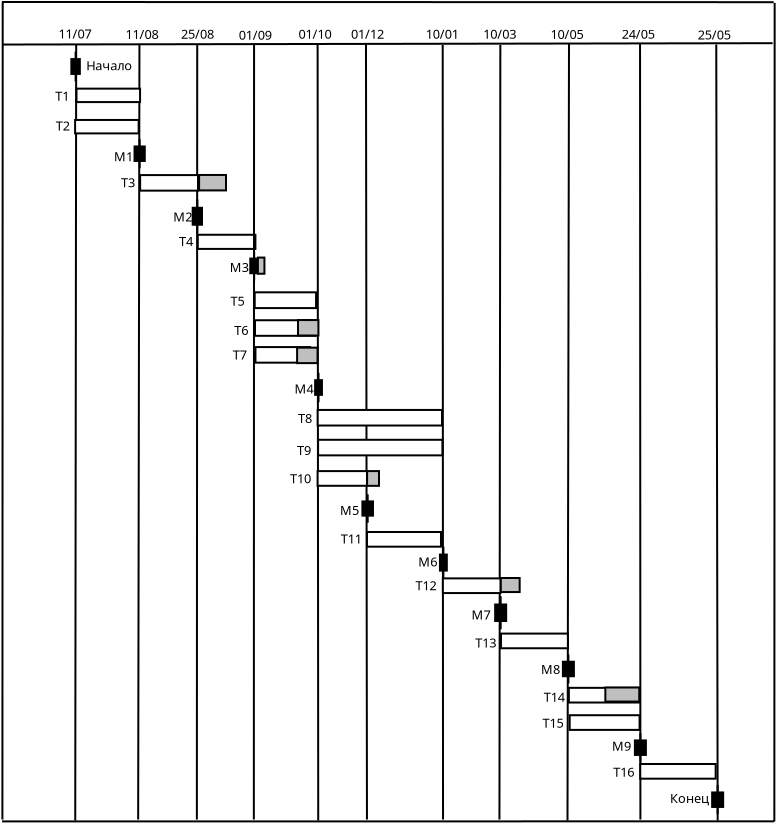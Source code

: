 <?xml version="1.0" encoding="UTF-8"?>
<dia:diagram xmlns:dia="http://www.lysator.liu.se/~alla/dia/">
  <dia:layer name="Фон" visible="true" active="true">
    <dia:object type="Standard - Line" version="0" id="O0">
      <dia:attribute name="obj_pos">
        <dia:point val="-55.146,18.436"/>
      </dia:attribute>
      <dia:attribute name="obj_bb">
        <dia:rectangle val="-55.211,18.386;-55.096,59.361"/>
      </dia:attribute>
      <dia:attribute name="conn_endpoints">
        <dia:point val="-55.146,18.436"/>
        <dia:point val="-55.161,59.311"/>
      </dia:attribute>
      <dia:attribute name="numcp">
        <dia:int val="1"/>
      </dia:attribute>
    </dia:object>
    <dia:object type="Standard - Line" version="0" id="O1">
      <dia:attribute name="obj_pos">
        <dia:point val="-55.181,18.436"/>
      </dia:attribute>
      <dia:attribute name="obj_bb">
        <dia:rectangle val="-55.231,18.386;-16.548,18.495"/>
      </dia:attribute>
      <dia:attribute name="conn_endpoints">
        <dia:point val="-55.181,18.436"/>
        <dia:point val="-16.598,18.445"/>
      </dia:attribute>
      <dia:attribute name="numcp">
        <dia:int val="1"/>
      </dia:attribute>
    </dia:object>
    <dia:object type="Standard - Line" version="0" id="O2">
      <dia:attribute name="obj_pos">
        <dia:point val="-55.181,59.407"/>
      </dia:attribute>
      <dia:attribute name="obj_bb">
        <dia:rectangle val="-55.231,59.353;-16.529,59.457"/>
      </dia:attribute>
      <dia:attribute name="conn_endpoints">
        <dia:point val="-55.181,59.407"/>
        <dia:point val="-16.578,59.403"/>
      </dia:attribute>
      <dia:attribute name="numcp">
        <dia:int val="1"/>
      </dia:attribute>
    </dia:object>
    <dia:object type="Standard - Line" version="0" id="O3">
      <dia:attribute name="obj_pos">
        <dia:point val="-55.181,20.563"/>
      </dia:attribute>
      <dia:attribute name="obj_bb">
        <dia:rectangle val="-55.231,20.445;-16.598,20.613"/>
      </dia:attribute>
      <dia:attribute name="conn_endpoints">
        <dia:point val="-55.181,20.563"/>
        <dia:point val="-16.648,20.495"/>
      </dia:attribute>
      <dia:attribute name="numcp">
        <dia:int val="1"/>
      </dia:attribute>
    </dia:object>
    <dia:object type="Standard - Line" version="0" id="O4">
      <dia:attribute name="obj_pos">
        <dia:point val="-51.472,20.546"/>
      </dia:attribute>
      <dia:attribute name="obj_bb">
        <dia:rectangle val="-51.569,20.496;-51.422,59.411"/>
      </dia:attribute>
      <dia:attribute name="conn_endpoints">
        <dia:point val="-51.472,20.546"/>
        <dia:point val="-51.519,59.361"/>
      </dia:attribute>
      <dia:attribute name="numcp">
        <dia:int val="1"/>
      </dia:attribute>
    </dia:object>
    <dia:object type="Standard - Text" version="1" id="O5">
      <dia:attribute name="obj_pos">
        <dia:point val="-52.352,20.267"/>
      </dia:attribute>
      <dia:attribute name="obj_bb">
        <dia:rectangle val="-52.352,19.627;-50.707,20.399"/>
      </dia:attribute>
      <dia:attribute name="text">
        <dia:composite type="text">
          <dia:attribute name="string">
            <dia:string>#11/07#</dia:string>
          </dia:attribute>
          <dia:attribute name="font">
            <dia:font family="sans" style="0" name="Helvetica"/>
          </dia:attribute>
          <dia:attribute name="height">
            <dia:real val="0.8"/>
          </dia:attribute>
          <dia:attribute name="pos">
            <dia:point val="-52.352,20.267"/>
          </dia:attribute>
          <dia:attribute name="color">
            <dia:color val="#000000"/>
          </dia:attribute>
          <dia:attribute name="alignment">
            <dia:enum val="0"/>
          </dia:attribute>
        </dia:composite>
      </dia:attribute>
      <dia:attribute name="valign">
        <dia:enum val="3"/>
      </dia:attribute>
    </dia:object>
    <dia:object type="Standard - Line" version="0" id="O6">
      <dia:attribute name="obj_pos">
        <dia:point val="-48.309,20.546"/>
      </dia:attribute>
      <dia:attribute name="obj_bb">
        <dia:rectangle val="-48.423,20.496;-48.259,59.361"/>
      </dia:attribute>
      <dia:attribute name="conn_endpoints">
        <dia:point val="-48.309,20.546"/>
        <dia:point val="-48.373,59.311"/>
      </dia:attribute>
      <dia:attribute name="numcp">
        <dia:int val="1"/>
      </dia:attribute>
    </dia:object>
    <dia:object type="Standard - Text" version="1" id="O7">
      <dia:attribute name="obj_pos">
        <dia:point val="-49.003,20.292"/>
      </dia:attribute>
      <dia:attribute name="obj_bb">
        <dia:rectangle val="-49.003,19.633;-47.338,20.463"/>
      </dia:attribute>
      <dia:attribute name="text">
        <dia:composite type="text">
          <dia:attribute name="string">
            <dia:string>#11/08#</dia:string>
          </dia:attribute>
          <dia:attribute name="font">
            <dia:font family="sans" style="0" name="Helvetica"/>
          </dia:attribute>
          <dia:attribute name="height">
            <dia:real val="0.8"/>
          </dia:attribute>
          <dia:attribute name="pos">
            <dia:point val="-49.003,20.292"/>
          </dia:attribute>
          <dia:attribute name="color">
            <dia:color val="#000000"/>
          </dia:attribute>
          <dia:attribute name="alignment">
            <dia:enum val="0"/>
          </dia:attribute>
        </dia:composite>
      </dia:attribute>
      <dia:attribute name="valign">
        <dia:enum val="3"/>
      </dia:attribute>
    </dia:object>
    <dia:object type="Standard - Line" version="0" id="O8">
      <dia:attribute name="obj_pos">
        <dia:point val="-45.42,20.546"/>
      </dia:attribute>
      <dia:attribute name="obj_bb">
        <dia:rectangle val="-45.488,20.496;-45.37,59.361"/>
      </dia:attribute>
      <dia:attribute name="conn_endpoints">
        <dia:point val="-45.42,20.546"/>
        <dia:point val="-45.438,59.311"/>
      </dia:attribute>
      <dia:attribute name="numcp">
        <dia:int val="1"/>
      </dia:attribute>
    </dia:object>
    <dia:object type="Standard - Text" version="1" id="O9">
      <dia:attribute name="obj_pos">
        <dia:point val="-46.231,20.278"/>
      </dia:attribute>
      <dia:attribute name="obj_bb">
        <dia:rectangle val="-46.231,19.619;-44.566,20.45"/>
      </dia:attribute>
      <dia:attribute name="text">
        <dia:composite type="text">
          <dia:attribute name="string">
            <dia:string>#25/08#</dia:string>
          </dia:attribute>
          <dia:attribute name="font">
            <dia:font family="sans" style="0" name="Helvetica"/>
          </dia:attribute>
          <dia:attribute name="height">
            <dia:real val="0.8"/>
          </dia:attribute>
          <dia:attribute name="pos">
            <dia:point val="-46.231,20.278"/>
          </dia:attribute>
          <dia:attribute name="color">
            <dia:color val="#000000"/>
          </dia:attribute>
          <dia:attribute name="alignment">
            <dia:enum val="0"/>
          </dia:attribute>
        </dia:composite>
      </dia:attribute>
      <dia:attribute name="valign">
        <dia:enum val="3"/>
      </dia:attribute>
    </dia:object>
    <dia:object type="Standard - Text" version="1" id="O10">
      <dia:attribute name="obj_pos">
        <dia:point val="-43.339,20.32"/>
      </dia:attribute>
      <dia:attribute name="obj_bb">
        <dia:rectangle val="-43.339,19.661;-41.674,20.491"/>
      </dia:attribute>
      <dia:attribute name="text">
        <dia:composite type="text">
          <dia:attribute name="string">
            <dia:string>#01/09#</dia:string>
          </dia:attribute>
          <dia:attribute name="font">
            <dia:font family="sans" style="0" name="Helvetica"/>
          </dia:attribute>
          <dia:attribute name="height">
            <dia:real val="0.8"/>
          </dia:attribute>
          <dia:attribute name="pos">
            <dia:point val="-43.339,20.32"/>
          </dia:attribute>
          <dia:attribute name="color">
            <dia:color val="#000000"/>
          </dia:attribute>
          <dia:attribute name="alignment">
            <dia:enum val="0"/>
          </dia:attribute>
        </dia:composite>
      </dia:attribute>
      <dia:attribute name="valign">
        <dia:enum val="3"/>
      </dia:attribute>
    </dia:object>
    <dia:object type="Standard - Text" version="1" id="O11">
      <dia:attribute name="obj_pos">
        <dia:point val="-40.35,20.275"/>
      </dia:attribute>
      <dia:attribute name="obj_bb">
        <dia:rectangle val="-40.35,19.616;-38.686,20.446"/>
      </dia:attribute>
      <dia:attribute name="text">
        <dia:composite type="text">
          <dia:attribute name="string">
            <dia:string>#01/10#</dia:string>
          </dia:attribute>
          <dia:attribute name="font">
            <dia:font family="sans" style="0" name="Helvetica"/>
          </dia:attribute>
          <dia:attribute name="height">
            <dia:real val="0.8"/>
          </dia:attribute>
          <dia:attribute name="pos">
            <dia:point val="-40.35,20.275"/>
          </dia:attribute>
          <dia:attribute name="color">
            <dia:color val="#000000"/>
          </dia:attribute>
          <dia:attribute name="alignment">
            <dia:enum val="0"/>
          </dia:attribute>
        </dia:composite>
      </dia:attribute>
      <dia:attribute name="valign">
        <dia:enum val="3"/>
      </dia:attribute>
    </dia:object>
    <dia:object type="Standard - Text" version="1" id="O12">
      <dia:attribute name="obj_pos">
        <dia:point val="-37.725,20.279"/>
      </dia:attribute>
      <dia:attribute name="obj_bb">
        <dia:rectangle val="-37.725,19.619;-36.061,20.45"/>
      </dia:attribute>
      <dia:attribute name="text">
        <dia:composite type="text">
          <dia:attribute name="string">
            <dia:string>#01/12#</dia:string>
          </dia:attribute>
          <dia:attribute name="font">
            <dia:font family="sans" style="0" name="Helvetica"/>
          </dia:attribute>
          <dia:attribute name="height">
            <dia:real val="0.8"/>
          </dia:attribute>
          <dia:attribute name="pos">
            <dia:point val="-37.725,20.279"/>
          </dia:attribute>
          <dia:attribute name="color">
            <dia:color val="#000000"/>
          </dia:attribute>
          <dia:attribute name="alignment">
            <dia:enum val="0"/>
          </dia:attribute>
        </dia:composite>
      </dia:attribute>
      <dia:attribute name="valign">
        <dia:enum val="3"/>
      </dia:attribute>
    </dia:object>
    <dia:object type="Standard - Text" version="1" id="O13">
      <dia:attribute name="obj_pos">
        <dia:point val="-33.994,20.276"/>
      </dia:attribute>
      <dia:attribute name="obj_bb">
        <dia:rectangle val="-33.994,19.616;-32.33,20.447"/>
      </dia:attribute>
      <dia:attribute name="text">
        <dia:composite type="text">
          <dia:attribute name="string">
            <dia:string>#10/01#</dia:string>
          </dia:attribute>
          <dia:attribute name="font">
            <dia:font family="sans" style="0" name="Helvetica"/>
          </dia:attribute>
          <dia:attribute name="height">
            <dia:real val="0.8"/>
          </dia:attribute>
          <dia:attribute name="pos">
            <dia:point val="-33.994,20.276"/>
          </dia:attribute>
          <dia:attribute name="color">
            <dia:color val="#000000"/>
          </dia:attribute>
          <dia:attribute name="alignment">
            <dia:enum val="0"/>
          </dia:attribute>
        </dia:composite>
      </dia:attribute>
      <dia:attribute name="valign">
        <dia:enum val="3"/>
      </dia:attribute>
    </dia:object>
    <dia:object type="Standard - Text" version="1" id="O14">
      <dia:attribute name="obj_pos">
        <dia:point val="-22.686,19.222"/>
      </dia:attribute>
      <dia:attribute name="obj_bb">
        <dia:rectangle val="-22.686,18.582;-22.686,19.355"/>
      </dia:attribute>
      <dia:attribute name="text">
        <dia:composite type="text">
          <dia:attribute name="string">
            <dia:string>##</dia:string>
          </dia:attribute>
          <dia:attribute name="font">
            <dia:font family="sans" style="0" name="Helvetica"/>
          </dia:attribute>
          <dia:attribute name="height">
            <dia:real val="0.8"/>
          </dia:attribute>
          <dia:attribute name="pos">
            <dia:point val="-22.686,19.222"/>
          </dia:attribute>
          <dia:attribute name="color">
            <dia:color val="#000000"/>
          </dia:attribute>
          <dia:attribute name="alignment">
            <dia:enum val="0"/>
          </dia:attribute>
        </dia:composite>
      </dia:attribute>
      <dia:attribute name="valign">
        <dia:enum val="3"/>
      </dia:attribute>
    </dia:object>
    <dia:object type="Standard - Text" version="1" id="O15">
      <dia:attribute name="obj_pos">
        <dia:point val="-31.119,20.268"/>
      </dia:attribute>
      <dia:attribute name="obj_bb">
        <dia:rectangle val="-31.119,19.609;-29.454,20.439"/>
      </dia:attribute>
      <dia:attribute name="text">
        <dia:composite type="text">
          <dia:attribute name="string">
            <dia:string>#10/03#</dia:string>
          </dia:attribute>
          <dia:attribute name="font">
            <dia:font family="sans" style="0" name="Helvetica"/>
          </dia:attribute>
          <dia:attribute name="height">
            <dia:real val="0.8"/>
          </dia:attribute>
          <dia:attribute name="pos">
            <dia:point val="-31.119,20.268"/>
          </dia:attribute>
          <dia:attribute name="color">
            <dia:color val="#000000"/>
          </dia:attribute>
          <dia:attribute name="alignment">
            <dia:enum val="0"/>
          </dia:attribute>
        </dia:composite>
      </dia:attribute>
      <dia:attribute name="valign">
        <dia:enum val="3"/>
      </dia:attribute>
    </dia:object>
    <dia:object type="Circuit - Vertical Inductor (European)" version="1" id="O16">
      <dia:attribute name="obj_pos">
        <dia:point val="-51.713,20.919"/>
      </dia:attribute>
      <dia:attribute name="obj_bb">
        <dia:rectangle val="-51.763,20.919;-51.239,22.404"/>
      </dia:attribute>
      <dia:attribute name="meta">
        <dia:composite type="dict"/>
      </dia:attribute>
      <dia:attribute name="elem_corner">
        <dia:point val="-51.713,20.919"/>
      </dia:attribute>
      <dia:attribute name="elem_width">
        <dia:real val="0.424"/>
      </dia:attribute>
      <dia:attribute name="elem_height">
        <dia:real val="1.485"/>
      </dia:attribute>
      <dia:attribute name="line_width">
        <dia:real val="0.1"/>
      </dia:attribute>
      <dia:attribute name="line_colour">
        <dia:color val="#000000"/>
      </dia:attribute>
      <dia:attribute name="fill_colour">
        <dia:color val="#ffffff"/>
      </dia:attribute>
      <dia:attribute name="show_background">
        <dia:boolean val="true"/>
      </dia:attribute>
      <dia:attribute name="line_style">
        <dia:enum val="0"/>
        <dia:real val="1"/>
      </dia:attribute>
      <dia:attribute name="flip_horizontal">
        <dia:boolean val="false"/>
      </dia:attribute>
      <dia:attribute name="flip_vertical">
        <dia:boolean val="false"/>
      </dia:attribute>
      <dia:attribute name="subscale">
        <dia:real val="1"/>
      </dia:attribute>
    </dia:object>
    <dia:object type="Standard - Text" version="1" id="O17">
      <dia:attribute name="obj_pos">
        <dia:point val="-50.965,21.849"/>
      </dia:attribute>
      <dia:attribute name="obj_bb">
        <dia:rectangle val="-50.965,21.209;-48.813,21.982"/>
      </dia:attribute>
      <dia:attribute name="text">
        <dia:composite type="text">
          <dia:attribute name="string">
            <dia:string>#Начало#</dia:string>
          </dia:attribute>
          <dia:attribute name="font">
            <dia:font family="sans" style="0" name="Helvetica"/>
          </dia:attribute>
          <dia:attribute name="height">
            <dia:real val="0.8"/>
          </dia:attribute>
          <dia:attribute name="pos">
            <dia:point val="-50.965,21.849"/>
          </dia:attribute>
          <dia:attribute name="color">
            <dia:color val="#000000"/>
          </dia:attribute>
          <dia:attribute name="alignment">
            <dia:enum val="0"/>
          </dia:attribute>
        </dia:composite>
      </dia:attribute>
      <dia:attribute name="valign">
        <dia:enum val="3"/>
      </dia:attribute>
    </dia:object>
    <dia:object type="Standard - Box" version="0" id="O18">
      <dia:attribute name="obj_pos">
        <dia:point val="-51.456,22.768"/>
      </dia:attribute>
      <dia:attribute name="obj_bb">
        <dia:rectangle val="-51.506,22.718;-48.228,23.49"/>
      </dia:attribute>
      <dia:attribute name="elem_corner">
        <dia:point val="-51.456,22.768"/>
      </dia:attribute>
      <dia:attribute name="elem_width">
        <dia:real val="3.178"/>
      </dia:attribute>
      <dia:attribute name="elem_height">
        <dia:real val="0.672"/>
      </dia:attribute>
      <dia:attribute name="show_background">
        <dia:boolean val="true"/>
      </dia:attribute>
    </dia:object>
    <dia:object type="Standard - Text" version="1" id="O19">
      <dia:attribute name="obj_pos">
        <dia:point val="-52.521,23.369"/>
      </dia:attribute>
      <dia:attribute name="obj_bb">
        <dia:rectangle val="-52.521,22.729;-51.796,23.502"/>
      </dia:attribute>
      <dia:attribute name="text">
        <dia:composite type="text">
          <dia:attribute name="string">
            <dia:string>#Т1#</dia:string>
          </dia:attribute>
          <dia:attribute name="font">
            <dia:font family="sans" style="0" name="Helvetica"/>
          </dia:attribute>
          <dia:attribute name="height">
            <dia:real val="0.8"/>
          </dia:attribute>
          <dia:attribute name="pos">
            <dia:point val="-52.521,23.369"/>
          </dia:attribute>
          <dia:attribute name="color">
            <dia:color val="#000000"/>
          </dia:attribute>
          <dia:attribute name="alignment">
            <dia:enum val="0"/>
          </dia:attribute>
        </dia:composite>
      </dia:attribute>
      <dia:attribute name="valign">
        <dia:enum val="3"/>
      </dia:attribute>
    </dia:object>
    <dia:object type="Standard - Box" version="0" id="O20">
      <dia:attribute name="obj_pos">
        <dia:point val="-45.393,30.074"/>
      </dia:attribute>
      <dia:attribute name="obj_bb">
        <dia:rectangle val="-45.443,30.024;-42.461,30.831"/>
      </dia:attribute>
      <dia:attribute name="elem_corner">
        <dia:point val="-45.393,30.074"/>
      </dia:attribute>
      <dia:attribute name="elem_width">
        <dia:real val="2.882"/>
      </dia:attribute>
      <dia:attribute name="elem_height">
        <dia:real val="0.707"/>
      </dia:attribute>
      <dia:attribute name="show_background">
        <dia:boolean val="true"/>
      </dia:attribute>
    </dia:object>
    <dia:object type="Standard - Text" version="1" id="O21">
      <dia:attribute name="obj_pos">
        <dia:point val="-52.497,24.864"/>
      </dia:attribute>
      <dia:attribute name="obj_bb">
        <dia:rectangle val="-52.497,24.224;-51.772,24.997"/>
      </dia:attribute>
      <dia:attribute name="text">
        <dia:composite type="text">
          <dia:attribute name="string">
            <dia:string>#Т2#</dia:string>
          </dia:attribute>
          <dia:attribute name="font">
            <dia:font family="sans" style="0" name="Helvetica"/>
          </dia:attribute>
          <dia:attribute name="height">
            <dia:real val="0.8"/>
          </dia:attribute>
          <dia:attribute name="pos">
            <dia:point val="-52.497,24.864"/>
          </dia:attribute>
          <dia:attribute name="color">
            <dia:color val="#000000"/>
          </dia:attribute>
          <dia:attribute name="alignment">
            <dia:enum val="0"/>
          </dia:attribute>
        </dia:composite>
      </dia:attribute>
      <dia:attribute name="valign">
        <dia:enum val="3"/>
      </dia:attribute>
    </dia:object>
    <dia:object type="Circuit - Vertical Inductor (European)" version="1" id="O22">
      <dia:attribute name="obj_pos">
        <dia:point val="-48.554,25.297"/>
      </dia:attribute>
      <dia:attribute name="obj_bb">
        <dia:rectangle val="-48.604,25.297;-47.993,26.747"/>
      </dia:attribute>
      <dia:attribute name="meta">
        <dia:composite type="dict"/>
      </dia:attribute>
      <dia:attribute name="elem_corner">
        <dia:point val="-48.554,25.297"/>
      </dia:attribute>
      <dia:attribute name="elem_width">
        <dia:real val="0.511"/>
      </dia:attribute>
      <dia:attribute name="elem_height">
        <dia:real val="1.45"/>
      </dia:attribute>
      <dia:attribute name="line_width">
        <dia:real val="0.1"/>
      </dia:attribute>
      <dia:attribute name="line_colour">
        <dia:color val="#000000"/>
      </dia:attribute>
      <dia:attribute name="fill_colour">
        <dia:color val="#ffffff"/>
      </dia:attribute>
      <dia:attribute name="show_background">
        <dia:boolean val="true"/>
      </dia:attribute>
      <dia:attribute name="line_style">
        <dia:enum val="0"/>
        <dia:real val="1"/>
      </dia:attribute>
      <dia:attribute name="flip_horizontal">
        <dia:boolean val="true"/>
      </dia:attribute>
      <dia:attribute name="flip_vertical">
        <dia:boolean val="true"/>
      </dia:attribute>
      <dia:attribute name="subscale">
        <dia:real val="1"/>
      </dia:attribute>
    </dia:object>
    <dia:object type="Standard - Text" version="1" id="O23">
      <dia:attribute name="obj_pos">
        <dia:point val="-49.581,26.398"/>
      </dia:attribute>
      <dia:attribute name="obj_bb">
        <dia:rectangle val="-49.581,25.759;-48.739,26.531"/>
      </dia:attribute>
      <dia:attribute name="text">
        <dia:composite type="text">
          <dia:attribute name="string">
            <dia:string>#М1#</dia:string>
          </dia:attribute>
          <dia:attribute name="font">
            <dia:font family="sans" style="0" name="Helvetica"/>
          </dia:attribute>
          <dia:attribute name="height">
            <dia:real val="0.8"/>
          </dia:attribute>
          <dia:attribute name="pos">
            <dia:point val="-49.581,26.398"/>
          </dia:attribute>
          <dia:attribute name="color">
            <dia:color val="#000000"/>
          </dia:attribute>
          <dia:attribute name="alignment">
            <dia:enum val="0"/>
          </dia:attribute>
        </dia:composite>
      </dia:attribute>
      <dia:attribute name="valign">
        <dia:enum val="3"/>
      </dia:attribute>
    </dia:object>
    <dia:object type="Standard - Line" version="0" id="O24">
      <dia:attribute name="obj_pos">
        <dia:point val="-42.578,20.546"/>
      </dia:attribute>
      <dia:attribute name="obj_bb">
        <dia:rectangle val="-42.639,20.496;-42.528,59.361"/>
      </dia:attribute>
      <dia:attribute name="conn_endpoints">
        <dia:point val="-42.578,20.546"/>
        <dia:point val="-42.589,59.311"/>
      </dia:attribute>
      <dia:attribute name="numcp">
        <dia:int val="1"/>
      </dia:attribute>
    </dia:object>
    <dia:object type="Standard - Box" version="0" id="O25">
      <dia:attribute name="obj_pos">
        <dia:point val="-48.274,27.09"/>
      </dia:attribute>
      <dia:attribute name="obj_bb">
        <dia:rectangle val="-48.324,27.041;-45.329,27.918"/>
      </dia:attribute>
      <dia:attribute name="elem_corner">
        <dia:point val="-48.274,27.09"/>
      </dia:attribute>
      <dia:attribute name="elem_width">
        <dia:real val="2.894"/>
      </dia:attribute>
      <dia:attribute name="elem_height">
        <dia:real val="0.778"/>
      </dia:attribute>
      <dia:attribute name="show_background">
        <dia:boolean val="true"/>
      </dia:attribute>
    </dia:object>
    <dia:object type="Standard - Text" version="1" id="O26">
      <dia:attribute name="obj_pos">
        <dia:point val="-49.236,27.698"/>
      </dia:attribute>
      <dia:attribute name="obj_bb">
        <dia:rectangle val="-49.236,27.058;-48.511,27.831"/>
      </dia:attribute>
      <dia:attribute name="text">
        <dia:composite type="text">
          <dia:attribute name="string">
            <dia:string>#Т3#</dia:string>
          </dia:attribute>
          <dia:attribute name="font">
            <dia:font family="sans" style="0" name="Helvetica"/>
          </dia:attribute>
          <dia:attribute name="height">
            <dia:real val="0.8"/>
          </dia:attribute>
          <dia:attribute name="pos">
            <dia:point val="-49.236,27.698"/>
          </dia:attribute>
          <dia:attribute name="color">
            <dia:color val="#000000"/>
          </dia:attribute>
          <dia:attribute name="alignment">
            <dia:enum val="0"/>
          </dia:attribute>
        </dia:composite>
      </dia:attribute>
      <dia:attribute name="valign">
        <dia:enum val="3"/>
      </dia:attribute>
    </dia:object>
    <dia:object type="Standard - Box" version="0" id="O27">
      <dia:attribute name="obj_pos">
        <dia:point val="-42.508,35.69"/>
      </dia:attribute>
      <dia:attribute name="obj_bb">
        <dia:rectangle val="-42.558,35.64;-39.725,36.52"/>
      </dia:attribute>
      <dia:attribute name="elem_corner">
        <dia:point val="-42.508,35.69"/>
      </dia:attribute>
      <dia:attribute name="elem_width">
        <dia:real val="2.733"/>
      </dia:attribute>
      <dia:attribute name="elem_height">
        <dia:real val="0.779"/>
      </dia:attribute>
      <dia:attribute name="show_background">
        <dia:boolean val="true"/>
      </dia:attribute>
    </dia:object>
    <dia:object type="Circuit - Vertical Inductor (European)" version="1" id="O28">
      <dia:attribute name="obj_pos">
        <dia:point val="-45.646,28.301"/>
      </dia:attribute>
      <dia:attribute name="obj_bb">
        <dia:rectangle val="-45.696,28.301;-45.131,29.997"/>
      </dia:attribute>
      <dia:attribute name="meta">
        <dia:composite type="dict"/>
      </dia:attribute>
      <dia:attribute name="elem_corner">
        <dia:point val="-45.646,28.301"/>
      </dia:attribute>
      <dia:attribute name="elem_width">
        <dia:real val="0.464"/>
      </dia:attribute>
      <dia:attribute name="elem_height">
        <dia:real val="1.696"/>
      </dia:attribute>
      <dia:attribute name="line_width">
        <dia:real val="0.1"/>
      </dia:attribute>
      <dia:attribute name="line_colour">
        <dia:color val="#000000"/>
      </dia:attribute>
      <dia:attribute name="fill_colour">
        <dia:color val="#ffffff"/>
      </dia:attribute>
      <dia:attribute name="show_background">
        <dia:boolean val="true"/>
      </dia:attribute>
      <dia:attribute name="line_style">
        <dia:enum val="0"/>
        <dia:real val="1"/>
      </dia:attribute>
      <dia:attribute name="flip_horizontal">
        <dia:boolean val="false"/>
      </dia:attribute>
      <dia:attribute name="flip_vertical">
        <dia:boolean val="false"/>
      </dia:attribute>
      <dia:attribute name="subscale">
        <dia:real val="1"/>
      </dia:attribute>
    </dia:object>
    <dia:object type="Standard - Text" version="1" id="O29">
      <dia:attribute name="obj_pos">
        <dia:point val="-46.615,29.412"/>
      </dia:attribute>
      <dia:attribute name="obj_bb">
        <dia:rectangle val="-46.615,28.772;-45.773,29.544"/>
      </dia:attribute>
      <dia:attribute name="text">
        <dia:composite type="text">
          <dia:attribute name="string">
            <dia:string>#М2#</dia:string>
          </dia:attribute>
          <dia:attribute name="font">
            <dia:font family="sans" style="0" name="Helvetica"/>
          </dia:attribute>
          <dia:attribute name="height">
            <dia:real val="0.8"/>
          </dia:attribute>
          <dia:attribute name="pos">
            <dia:point val="-46.615,29.412"/>
          </dia:attribute>
          <dia:attribute name="color">
            <dia:color val="#000000"/>
          </dia:attribute>
          <dia:attribute name="alignment">
            <dia:enum val="0"/>
          </dia:attribute>
        </dia:composite>
      </dia:attribute>
      <dia:attribute name="valign">
        <dia:enum val="3"/>
      </dia:attribute>
    </dia:object>
    <dia:object type="Standard - Box" version="0" id="O30">
      <dia:attribute name="obj_pos">
        <dia:point val="-42.531,34.348"/>
      </dia:attribute>
      <dia:attribute name="obj_bb">
        <dia:rectangle val="-42.581,34.298;-39.446,35.178"/>
      </dia:attribute>
      <dia:attribute name="elem_corner">
        <dia:point val="-42.531,34.348"/>
      </dia:attribute>
      <dia:attribute name="elem_width">
        <dia:real val="3.036"/>
      </dia:attribute>
      <dia:attribute name="elem_height">
        <dia:real val="0.779"/>
      </dia:attribute>
      <dia:attribute name="show_background">
        <dia:boolean val="true"/>
      </dia:attribute>
    </dia:object>
    <dia:object type="Standard - Text" version="1" id="O31">
      <dia:attribute name="obj_pos">
        <dia:point val="-46.331,30.634"/>
      </dia:attribute>
      <dia:attribute name="obj_bb">
        <dia:rectangle val="-46.331,29.994;-45.606,30.766"/>
      </dia:attribute>
      <dia:attribute name="text">
        <dia:composite type="text">
          <dia:attribute name="string">
            <dia:string>#Т4#</dia:string>
          </dia:attribute>
          <dia:attribute name="font">
            <dia:font family="sans" style="0" name="Helvetica"/>
          </dia:attribute>
          <dia:attribute name="height">
            <dia:real val="0.8"/>
          </dia:attribute>
          <dia:attribute name="pos">
            <dia:point val="-46.331,30.634"/>
          </dia:attribute>
          <dia:attribute name="color">
            <dia:color val="#000000"/>
          </dia:attribute>
          <dia:attribute name="alignment">
            <dia:enum val="0"/>
          </dia:attribute>
        </dia:composite>
      </dia:attribute>
      <dia:attribute name="valign">
        <dia:enum val="3"/>
      </dia:attribute>
    </dia:object>
    <dia:object type="Standard - Line" version="0" id="O32">
      <dia:attribute name="obj_pos">
        <dia:point val="-39.4,20.58"/>
      </dia:attribute>
      <dia:attribute name="obj_bb">
        <dia:rectangle val="-39.45,20.53;-39.32,59.411"/>
      </dia:attribute>
      <dia:attribute name="conn_endpoints">
        <dia:point val="-39.4,20.58"/>
        <dia:point val="-39.37,59.361"/>
      </dia:attribute>
      <dia:attribute name="numcp">
        <dia:int val="1"/>
      </dia:attribute>
    </dia:object>
    <dia:object type="Circuit - Vertical Inductor (European)" version="1" id="O33">
      <dia:attribute name="obj_pos">
        <dia:point val="-42.767,30.897"/>
      </dia:attribute>
      <dia:attribute name="obj_bb">
        <dia:rectangle val="-42.816,30.897;-42.328,32.364"/>
      </dia:attribute>
      <dia:attribute name="meta">
        <dia:composite type="dict"/>
      </dia:attribute>
      <dia:attribute name="elem_corner">
        <dia:point val="-42.767,30.897"/>
      </dia:attribute>
      <dia:attribute name="elem_width">
        <dia:real val="0.389"/>
      </dia:attribute>
      <dia:attribute name="elem_height">
        <dia:real val="1.467"/>
      </dia:attribute>
      <dia:attribute name="line_width">
        <dia:real val="0.1"/>
      </dia:attribute>
      <dia:attribute name="line_colour">
        <dia:color val="#000000"/>
      </dia:attribute>
      <dia:attribute name="fill_colour">
        <dia:color val="#ffffff"/>
      </dia:attribute>
      <dia:attribute name="show_background">
        <dia:boolean val="true"/>
      </dia:attribute>
      <dia:attribute name="line_style">
        <dia:enum val="0"/>
        <dia:real val="1"/>
      </dia:attribute>
      <dia:attribute name="flip_horizontal">
        <dia:boolean val="false"/>
      </dia:attribute>
      <dia:attribute name="flip_vertical">
        <dia:boolean val="false"/>
      </dia:attribute>
      <dia:attribute name="subscale">
        <dia:real val="1"/>
      </dia:attribute>
    </dia:object>
    <dia:object type="Standard - Text" version="1" id="O34">
      <dia:attribute name="obj_pos">
        <dia:point val="-43.797,31.931"/>
      </dia:attribute>
      <dia:attribute name="obj_bb">
        <dia:rectangle val="-43.797,31.291;-42.955,32.063"/>
      </dia:attribute>
      <dia:attribute name="text">
        <dia:composite type="text">
          <dia:attribute name="string">
            <dia:string>#М3#</dia:string>
          </dia:attribute>
          <dia:attribute name="font">
            <dia:font family="sans" style="0" name="Helvetica"/>
          </dia:attribute>
          <dia:attribute name="height">
            <dia:real val="0.8"/>
          </dia:attribute>
          <dia:attribute name="pos">
            <dia:point val="-43.797,31.931"/>
          </dia:attribute>
          <dia:attribute name="color">
            <dia:color val="#000000"/>
          </dia:attribute>
          <dia:attribute name="alignment">
            <dia:enum val="0"/>
          </dia:attribute>
        </dia:composite>
      </dia:attribute>
      <dia:attribute name="valign">
        <dia:enum val="3"/>
      </dia:attribute>
    </dia:object>
    <dia:object type="Standard - Text" version="1" id="O35">
      <dia:attribute name="obj_pos">
        <dia:point val="-43.754,33.618"/>
      </dia:attribute>
      <dia:attribute name="obj_bb">
        <dia:rectangle val="-43.754,32.978;-43.029,33.75"/>
      </dia:attribute>
      <dia:attribute name="text">
        <dia:composite type="text">
          <dia:attribute name="string">
            <dia:string>#Т5#</dia:string>
          </dia:attribute>
          <dia:attribute name="font">
            <dia:font family="sans" style="0" name="Helvetica"/>
          </dia:attribute>
          <dia:attribute name="height">
            <dia:real val="0.8"/>
          </dia:attribute>
          <dia:attribute name="pos">
            <dia:point val="-43.754,33.618"/>
          </dia:attribute>
          <dia:attribute name="color">
            <dia:color val="#000000"/>
          </dia:attribute>
          <dia:attribute name="alignment">
            <dia:enum val="0"/>
          </dia:attribute>
        </dia:composite>
      </dia:attribute>
      <dia:attribute name="valign">
        <dia:enum val="3"/>
      </dia:attribute>
    </dia:object>
    <dia:object type="Standard - Line" version="0" id="O36">
      <dia:attribute name="obj_pos">
        <dia:point val="-36.982,20.546"/>
      </dia:attribute>
      <dia:attribute name="obj_bb">
        <dia:rectangle val="-37.032,20.496;-36.883,59.361"/>
      </dia:attribute>
      <dia:attribute name="conn_endpoints">
        <dia:point val="-36.982,20.546"/>
        <dia:point val="-36.933,59.311"/>
      </dia:attribute>
      <dia:attribute name="numcp">
        <dia:int val="1"/>
      </dia:attribute>
    </dia:object>
    <dia:object type="Standard - Box" version="0" id="O37">
      <dia:attribute name="obj_pos">
        <dia:point val="-42.386,31.215"/>
      </dia:attribute>
      <dia:attribute name="obj_bb">
        <dia:rectangle val="-42.437,31.165;-42.009,32.073"/>
      </dia:attribute>
      <dia:attribute name="elem_corner">
        <dia:point val="-42.386,31.215"/>
      </dia:attribute>
      <dia:attribute name="elem_width">
        <dia:real val="0.327"/>
      </dia:attribute>
      <dia:attribute name="elem_height">
        <dia:real val="0.808"/>
      </dia:attribute>
      <dia:attribute name="border_width">
        <dia:real val="0.1"/>
      </dia:attribute>
      <dia:attribute name="inner_color">
        <dia:color val="#bfbfbf"/>
      </dia:attribute>
      <dia:attribute name="show_background">
        <dia:boolean val="true"/>
      </dia:attribute>
    </dia:object>
    <dia:object type="Standard - Text" version="1" id="O38">
      <dia:attribute name="obj_pos">
        <dia:point val="-40.562,38.006"/>
      </dia:attribute>
      <dia:attribute name="obj_bb">
        <dia:rectangle val="-40.562,37.366;-39.719,38.139"/>
      </dia:attribute>
      <dia:attribute name="text">
        <dia:composite type="text">
          <dia:attribute name="string">
            <dia:string>#М4#</dia:string>
          </dia:attribute>
          <dia:attribute name="font">
            <dia:font family="sans" style="0" name="Helvetica"/>
          </dia:attribute>
          <dia:attribute name="height">
            <dia:real val="0.8"/>
          </dia:attribute>
          <dia:attribute name="pos">
            <dia:point val="-40.562,38.006"/>
          </dia:attribute>
          <dia:attribute name="color">
            <dia:color val="#000000"/>
          </dia:attribute>
          <dia:attribute name="alignment">
            <dia:enum val="0"/>
          </dia:attribute>
        </dia:composite>
      </dia:attribute>
      <dia:attribute name="valign">
        <dia:enum val="3"/>
      </dia:attribute>
    </dia:object>
    <dia:object type="Circuit - Vertical Inductor (European)" version="1" id="O39">
      <dia:attribute name="obj_pos">
        <dia:point val="-39.525,36.977"/>
      </dia:attribute>
      <dia:attribute name="obj_bb">
        <dia:rectangle val="-39.575,36.977;-39.134,38.446"/>
      </dia:attribute>
      <dia:attribute name="meta">
        <dia:composite type="dict"/>
      </dia:attribute>
      <dia:attribute name="elem_corner">
        <dia:point val="-39.525,36.977"/>
      </dia:attribute>
      <dia:attribute name="elem_width">
        <dia:real val="0.341"/>
      </dia:attribute>
      <dia:attribute name="elem_height">
        <dia:real val="1.47"/>
      </dia:attribute>
      <dia:attribute name="line_width">
        <dia:real val="0.1"/>
      </dia:attribute>
      <dia:attribute name="line_colour">
        <dia:color val="#000000"/>
      </dia:attribute>
      <dia:attribute name="fill_colour">
        <dia:color val="#ffffff"/>
      </dia:attribute>
      <dia:attribute name="show_background">
        <dia:boolean val="true"/>
      </dia:attribute>
      <dia:attribute name="line_style">
        <dia:enum val="0"/>
        <dia:real val="1"/>
      </dia:attribute>
      <dia:attribute name="flip_horizontal">
        <dia:boolean val="false"/>
      </dia:attribute>
      <dia:attribute name="flip_vertical">
        <dia:boolean val="false"/>
      </dia:attribute>
      <dia:attribute name="subscale">
        <dia:real val="1"/>
      </dia:attribute>
    </dia:object>
    <dia:object type="Standard - Box" version="0" id="O40">
      <dia:attribute name="obj_pos">
        <dia:point val="-42.546,32.952"/>
      </dia:attribute>
      <dia:attribute name="obj_bb">
        <dia:rectangle val="-42.596,32.902;-39.428,33.79"/>
      </dia:attribute>
      <dia:attribute name="elem_corner">
        <dia:point val="-42.546,32.952"/>
      </dia:attribute>
      <dia:attribute name="elem_width">
        <dia:real val="3.068"/>
      </dia:attribute>
      <dia:attribute name="elem_height">
        <dia:real val="0.788"/>
      </dia:attribute>
      <dia:attribute name="show_background">
        <dia:boolean val="true"/>
      </dia:attribute>
    </dia:object>
    <dia:object type="Standard - Text" version="1" id="O41">
      <dia:attribute name="obj_pos">
        <dia:point val="-43.565,35.092"/>
      </dia:attribute>
      <dia:attribute name="obj_bb">
        <dia:rectangle val="-43.565,34.452;-42.84,35.225"/>
      </dia:attribute>
      <dia:attribute name="text">
        <dia:composite type="text">
          <dia:attribute name="string">
            <dia:string>#Т6#</dia:string>
          </dia:attribute>
          <dia:attribute name="font">
            <dia:font family="sans" style="0" name="Helvetica"/>
          </dia:attribute>
          <dia:attribute name="height">
            <dia:real val="0.8"/>
          </dia:attribute>
          <dia:attribute name="pos">
            <dia:point val="-43.565,35.092"/>
          </dia:attribute>
          <dia:attribute name="color">
            <dia:color val="#000000"/>
          </dia:attribute>
          <dia:attribute name="alignment">
            <dia:enum val="0"/>
          </dia:attribute>
        </dia:composite>
      </dia:attribute>
      <dia:attribute name="valign">
        <dia:enum val="3"/>
      </dia:attribute>
    </dia:object>
    <dia:object type="Standard - Text" version="1" id="O42">
      <dia:attribute name="obj_pos">
        <dia:point val="-43.641,36.309"/>
      </dia:attribute>
      <dia:attribute name="obj_bb">
        <dia:rectangle val="-43.641,35.669;-42.916,36.442"/>
      </dia:attribute>
      <dia:attribute name="text">
        <dia:composite type="text">
          <dia:attribute name="string">
            <dia:string>#Т7#</dia:string>
          </dia:attribute>
          <dia:attribute name="font">
            <dia:font family="sans" style="0" name="Helvetica"/>
          </dia:attribute>
          <dia:attribute name="height">
            <dia:real val="0.8"/>
          </dia:attribute>
          <dia:attribute name="pos">
            <dia:point val="-43.641,36.309"/>
          </dia:attribute>
          <dia:attribute name="color">
            <dia:color val="#000000"/>
          </dia:attribute>
          <dia:attribute name="alignment">
            <dia:enum val="0"/>
          </dia:attribute>
        </dia:composite>
      </dia:attribute>
      <dia:attribute name="valign">
        <dia:enum val="3"/>
      </dia:attribute>
    </dia:object>
    <dia:object type="Circuit - Vertical Inductor (European)" version="1" id="O43">
      <dia:attribute name="obj_pos">
        <dia:point val="-37.161,43.052"/>
      </dia:attribute>
      <dia:attribute name="obj_bb">
        <dia:rectangle val="-37.211,43.052;-36.582,44.473"/>
      </dia:attribute>
      <dia:attribute name="meta">
        <dia:composite type="dict"/>
      </dia:attribute>
      <dia:attribute name="elem_corner">
        <dia:point val="-37.161,43.052"/>
      </dia:attribute>
      <dia:attribute name="elem_width">
        <dia:real val="0.529"/>
      </dia:attribute>
      <dia:attribute name="elem_height">
        <dia:real val="1.421"/>
      </dia:attribute>
      <dia:attribute name="line_width">
        <dia:real val="0.1"/>
      </dia:attribute>
      <dia:attribute name="line_colour">
        <dia:color val="#000000"/>
      </dia:attribute>
      <dia:attribute name="fill_colour">
        <dia:color val="#ffffff"/>
      </dia:attribute>
      <dia:attribute name="show_background">
        <dia:boolean val="true"/>
      </dia:attribute>
      <dia:attribute name="line_style">
        <dia:enum val="0"/>
        <dia:real val="1"/>
      </dia:attribute>
      <dia:attribute name="flip_horizontal">
        <dia:boolean val="false"/>
      </dia:attribute>
      <dia:attribute name="flip_vertical">
        <dia:boolean val="false"/>
      </dia:attribute>
      <dia:attribute name="subscale">
        <dia:real val="1"/>
      </dia:attribute>
    </dia:object>
    <dia:object type="Standard - Text" version="1" id="O44">
      <dia:attribute name="obj_pos">
        <dia:point val="-38.287,44.09"/>
      </dia:attribute>
      <dia:attribute name="obj_bb">
        <dia:rectangle val="-38.287,43.45;-37.444,44.222"/>
      </dia:attribute>
      <dia:attribute name="text">
        <dia:composite type="text">
          <dia:attribute name="string">
            <dia:string>#М5#</dia:string>
          </dia:attribute>
          <dia:attribute name="font">
            <dia:font family="sans" style="0" name="Helvetica"/>
          </dia:attribute>
          <dia:attribute name="height">
            <dia:real val="0.8"/>
          </dia:attribute>
          <dia:attribute name="pos">
            <dia:point val="-38.287,44.09"/>
          </dia:attribute>
          <dia:attribute name="color">
            <dia:color val="#000000"/>
          </dia:attribute>
          <dia:attribute name="alignment">
            <dia:enum val="0"/>
          </dia:attribute>
        </dia:composite>
      </dia:attribute>
      <dia:attribute name="valign">
        <dia:enum val="3"/>
      </dia:attribute>
    </dia:object>
    <dia:object type="Standard - Box" version="0" id="O45">
      <dia:attribute name="obj_pos">
        <dia:point val="-39.397,38.833"/>
      </dia:attribute>
      <dia:attribute name="obj_bb">
        <dia:rectangle val="-39.447,38.783;-33.131,39.662"/>
      </dia:attribute>
      <dia:attribute name="elem_corner">
        <dia:point val="-39.397,38.833"/>
      </dia:attribute>
      <dia:attribute name="elem_width">
        <dia:real val="6.216"/>
      </dia:attribute>
      <dia:attribute name="elem_height">
        <dia:real val="0.779"/>
      </dia:attribute>
      <dia:attribute name="show_background">
        <dia:boolean val="true"/>
      </dia:attribute>
    </dia:object>
    <dia:object type="Standard - Line" version="0" id="O46">
      <dia:attribute name="obj_pos">
        <dia:point val="-33.146,20.58"/>
      </dia:attribute>
      <dia:attribute name="obj_bb">
        <dia:rectangle val="-33.196,20.53;-33.08,59.361"/>
      </dia:attribute>
      <dia:attribute name="conn_endpoints">
        <dia:point val="-33.146,20.58"/>
        <dia:point val="-33.13,59.311"/>
      </dia:attribute>
      <dia:attribute name="numcp">
        <dia:int val="1"/>
      </dia:attribute>
    </dia:object>
    <dia:object type="Standard - Text" version="1" id="O47">
      <dia:attribute name="obj_pos">
        <dia:point val="-40.381,39.492"/>
      </dia:attribute>
      <dia:attribute name="obj_bb">
        <dia:rectangle val="-40.381,38.852;-39.656,39.624"/>
      </dia:attribute>
      <dia:attribute name="text">
        <dia:composite type="text">
          <dia:attribute name="string">
            <dia:string>#Т8#</dia:string>
          </dia:attribute>
          <dia:attribute name="font">
            <dia:font family="sans" style="0" name="Helvetica"/>
          </dia:attribute>
          <dia:attribute name="height">
            <dia:real val="0.8"/>
          </dia:attribute>
          <dia:attribute name="pos">
            <dia:point val="-40.381,39.492"/>
          </dia:attribute>
          <dia:attribute name="color">
            <dia:color val="#000000"/>
          </dia:attribute>
          <dia:attribute name="alignment">
            <dia:enum val="0"/>
          </dia:attribute>
        </dia:composite>
      </dia:attribute>
      <dia:attribute name="valign">
        <dia:enum val="3"/>
      </dia:attribute>
    </dia:object>
    <dia:object type="Circuit - Vertical Inductor (European)" version="1" id="O48">
      <dia:attribute name="obj_pos">
        <dia:point val="-33.284,45.662"/>
      </dia:attribute>
      <dia:attribute name="obj_bb">
        <dia:rectangle val="-33.334,45.662;-32.891,47.266"/>
      </dia:attribute>
      <dia:attribute name="meta">
        <dia:composite type="dict"/>
      </dia:attribute>
      <dia:attribute name="elem_corner">
        <dia:point val="-33.284,45.662"/>
      </dia:attribute>
      <dia:attribute name="elem_width">
        <dia:real val="0.344"/>
      </dia:attribute>
      <dia:attribute name="elem_height">
        <dia:real val="1.605"/>
      </dia:attribute>
      <dia:attribute name="line_width">
        <dia:real val="0.1"/>
      </dia:attribute>
      <dia:attribute name="line_colour">
        <dia:color val="#000000"/>
      </dia:attribute>
      <dia:attribute name="fill_colour">
        <dia:color val="#ffffff"/>
      </dia:attribute>
      <dia:attribute name="show_background">
        <dia:boolean val="true"/>
      </dia:attribute>
      <dia:attribute name="line_style">
        <dia:enum val="0"/>
        <dia:real val="1"/>
      </dia:attribute>
      <dia:attribute name="flip_horizontal">
        <dia:boolean val="false"/>
      </dia:attribute>
      <dia:attribute name="flip_vertical">
        <dia:boolean val="false"/>
      </dia:attribute>
      <dia:attribute name="subscale">
        <dia:real val="1"/>
      </dia:attribute>
    </dia:object>
    <dia:object type="Standard - Text" version="1" id="O49">
      <dia:attribute name="obj_pos">
        <dia:point val="-34.371,46.662"/>
      </dia:attribute>
      <dia:attribute name="obj_bb">
        <dia:rectangle val="-34.371,46.022;-33.529,46.795"/>
      </dia:attribute>
      <dia:attribute name="text">
        <dia:composite type="text">
          <dia:attribute name="string">
            <dia:string>#М6#</dia:string>
          </dia:attribute>
          <dia:attribute name="font">
            <dia:font family="sans" style="0" name="Helvetica"/>
          </dia:attribute>
          <dia:attribute name="height">
            <dia:real val="0.8"/>
          </dia:attribute>
          <dia:attribute name="pos">
            <dia:point val="-34.371,46.662"/>
          </dia:attribute>
          <dia:attribute name="color">
            <dia:color val="#000000"/>
          </dia:attribute>
          <dia:attribute name="alignment">
            <dia:enum val="0"/>
          </dia:attribute>
        </dia:composite>
      </dia:attribute>
      <dia:attribute name="valign">
        <dia:enum val="3"/>
      </dia:attribute>
    </dia:object>
    <dia:object type="Standard - Line" version="0" id="O50">
      <dia:attribute name="obj_pos">
        <dia:point val="-30.264,20.58"/>
      </dia:attribute>
      <dia:attribute name="obj_bb">
        <dia:rectangle val="-30.359,20.53;-30.214,59.361"/>
      </dia:attribute>
      <dia:attribute name="conn_endpoints">
        <dia:point val="-30.264,20.58"/>
        <dia:point val="-30.309,59.311"/>
      </dia:attribute>
      <dia:attribute name="numcp">
        <dia:int val="1"/>
      </dia:attribute>
    </dia:object>
    <dia:object type="Standard - Box" version="0" id="O51">
      <dia:attribute name="obj_pos">
        <dia:point val="-39.401,41.891"/>
      </dia:attribute>
      <dia:attribute name="obj_bb">
        <dia:rectangle val="-39.45,41.841;-36.881,42.675"/>
      </dia:attribute>
      <dia:attribute name="elem_corner">
        <dia:point val="-39.401,41.891"/>
      </dia:attribute>
      <dia:attribute name="elem_width">
        <dia:real val="2.469"/>
      </dia:attribute>
      <dia:attribute name="elem_height">
        <dia:real val="0.734"/>
      </dia:attribute>
      <dia:attribute name="show_background">
        <dia:boolean val="true"/>
      </dia:attribute>
    </dia:object>
    <dia:object type="Standard - Text" version="1" id="O52">
      <dia:attribute name="obj_pos">
        <dia:point val="-40.431,41.09"/>
      </dia:attribute>
      <dia:attribute name="obj_bb">
        <dia:rectangle val="-40.431,40.45;-39.706,41.222"/>
      </dia:attribute>
      <dia:attribute name="text">
        <dia:composite type="text">
          <dia:attribute name="string">
            <dia:string>#Т9#</dia:string>
          </dia:attribute>
          <dia:attribute name="font">
            <dia:font family="sans" style="0" name="Helvetica"/>
          </dia:attribute>
          <dia:attribute name="height">
            <dia:real val="0.8"/>
          </dia:attribute>
          <dia:attribute name="pos">
            <dia:point val="-40.431,41.09"/>
          </dia:attribute>
          <dia:attribute name="color">
            <dia:color val="#000000"/>
          </dia:attribute>
          <dia:attribute name="alignment">
            <dia:enum val="0"/>
          </dia:attribute>
        </dia:composite>
      </dia:attribute>
      <dia:attribute name="valign">
        <dia:enum val="3"/>
      </dia:attribute>
    </dia:object>
    <dia:object type="Circuit - Vertical Inductor (European)" version="1" id="O53">
      <dia:attribute name="obj_pos">
        <dia:point val="-30.523,48.148"/>
      </dia:attribute>
      <dia:attribute name="obj_bb">
        <dia:rectangle val="-30.573,48.148;-29.923,49.798"/>
      </dia:attribute>
      <dia:attribute name="meta">
        <dia:composite type="dict"/>
      </dia:attribute>
      <dia:attribute name="elem_corner">
        <dia:point val="-30.523,48.148"/>
      </dia:attribute>
      <dia:attribute name="elem_width">
        <dia:real val="0.55"/>
      </dia:attribute>
      <dia:attribute name="elem_height">
        <dia:real val="1.651"/>
      </dia:attribute>
      <dia:attribute name="line_width">
        <dia:real val="0.1"/>
      </dia:attribute>
      <dia:attribute name="line_colour">
        <dia:color val="#000000"/>
      </dia:attribute>
      <dia:attribute name="fill_colour">
        <dia:color val="#ffffff"/>
      </dia:attribute>
      <dia:attribute name="show_background">
        <dia:boolean val="true"/>
      </dia:attribute>
      <dia:attribute name="line_style">
        <dia:enum val="0"/>
        <dia:real val="1"/>
      </dia:attribute>
      <dia:attribute name="flip_horizontal">
        <dia:boolean val="false"/>
      </dia:attribute>
      <dia:attribute name="flip_vertical">
        <dia:boolean val="false"/>
      </dia:attribute>
      <dia:attribute name="subscale">
        <dia:real val="1"/>
      </dia:attribute>
    </dia:object>
    <dia:object type="Standard - Text" version="1" id="O54">
      <dia:attribute name="obj_pos">
        <dia:point val="-21.785,58.485"/>
      </dia:attribute>
      <dia:attribute name="obj_bb">
        <dia:rectangle val="-21.785,57.845;-19.99,58.617"/>
      </dia:attribute>
      <dia:attribute name="text">
        <dia:composite type="text">
          <dia:attribute name="string">
            <dia:string>#Конец#</dia:string>
          </dia:attribute>
          <dia:attribute name="font">
            <dia:font family="sans" style="0" name="Helvetica"/>
          </dia:attribute>
          <dia:attribute name="height">
            <dia:real val="0.8"/>
          </dia:attribute>
          <dia:attribute name="pos">
            <dia:point val="-21.785,58.485"/>
          </dia:attribute>
          <dia:attribute name="color">
            <dia:color val="#000000"/>
          </dia:attribute>
          <dia:attribute name="alignment">
            <dia:enum val="0"/>
          </dia:attribute>
        </dia:composite>
      </dia:attribute>
      <dia:attribute name="valign">
        <dia:enum val="3"/>
      </dia:attribute>
    </dia:object>
    <dia:object type="Standard - Box" version="0" id="O55">
      <dia:attribute name="obj_pos">
        <dia:point val="-40.381,34.339"/>
      </dia:attribute>
      <dia:attribute name="obj_bb">
        <dia:rectangle val="-40.431,34.289;-39.311,35.162"/>
      </dia:attribute>
      <dia:attribute name="elem_corner">
        <dia:point val="-40.381,34.339"/>
      </dia:attribute>
      <dia:attribute name="elem_width">
        <dia:real val="1.021"/>
      </dia:attribute>
      <dia:attribute name="elem_height">
        <dia:real val="0.773"/>
      </dia:attribute>
      <dia:attribute name="border_width">
        <dia:real val="0.1"/>
      </dia:attribute>
      <dia:attribute name="inner_color">
        <dia:color val="#bfbfbf"/>
      </dia:attribute>
      <dia:attribute name="show_background">
        <dia:boolean val="true"/>
      </dia:attribute>
    </dia:object>
    <dia:object type="Standard - Text" version="1" id="O56">
      <dia:attribute name="obj_pos">
        <dia:point val="-40.776,42.504"/>
      </dia:attribute>
      <dia:attribute name="obj_bb">
        <dia:rectangle val="-40.776,41.864;-39.701,42.636"/>
      </dia:attribute>
      <dia:attribute name="text">
        <dia:composite type="text">
          <dia:attribute name="string">
            <dia:string>#Т10#</dia:string>
          </dia:attribute>
          <dia:attribute name="font">
            <dia:font family="sans" style="0" name="Helvetica"/>
          </dia:attribute>
          <dia:attribute name="height">
            <dia:real val="0.8"/>
          </dia:attribute>
          <dia:attribute name="pos">
            <dia:point val="-40.776,42.504"/>
          </dia:attribute>
          <dia:attribute name="color">
            <dia:color val="#000000"/>
          </dia:attribute>
          <dia:attribute name="alignment">
            <dia:enum val="0"/>
          </dia:attribute>
        </dia:composite>
      </dia:attribute>
      <dia:attribute name="valign">
        <dia:enum val="3"/>
      </dia:attribute>
    </dia:object>
    <dia:object type="Standard - Text" version="1" id="O57">
      <dia:attribute name="obj_pos">
        <dia:point val="-38.245,45.516"/>
      </dia:attribute>
      <dia:attribute name="obj_bb">
        <dia:rectangle val="-38.245,44.876;-37.17,45.648"/>
      </dia:attribute>
      <dia:attribute name="text">
        <dia:composite type="text">
          <dia:attribute name="string">
            <dia:string>#Т11#</dia:string>
          </dia:attribute>
          <dia:attribute name="font">
            <dia:font family="sans" style="0" name="Helvetica"/>
          </dia:attribute>
          <dia:attribute name="height">
            <dia:real val="0.8"/>
          </dia:attribute>
          <dia:attribute name="pos">
            <dia:point val="-38.245,45.516"/>
          </dia:attribute>
          <dia:attribute name="color">
            <dia:color val="#000000"/>
          </dia:attribute>
          <dia:attribute name="alignment">
            <dia:enum val="0"/>
          </dia:attribute>
        </dia:composite>
      </dia:attribute>
      <dia:attribute name="valign">
        <dia:enum val="3"/>
      </dia:attribute>
    </dia:object>
    <dia:object type="Standard - Box" version="0" id="O58">
      <dia:attribute name="obj_pos">
        <dia:point val="-36.932,44.936"/>
      </dia:attribute>
      <dia:attribute name="obj_bb">
        <dia:rectangle val="-36.982,44.886;-33.181,45.72"/>
      </dia:attribute>
      <dia:attribute name="elem_corner">
        <dia:point val="-36.932,44.936"/>
      </dia:attribute>
      <dia:attribute name="elem_width">
        <dia:real val="3.7"/>
      </dia:attribute>
      <dia:attribute name="elem_height">
        <dia:real val="0.734"/>
      </dia:attribute>
      <dia:attribute name="show_background">
        <dia:boolean val="true"/>
      </dia:attribute>
    </dia:object>
    <dia:object type="Standard - Box" version="0" id="O59">
      <dia:attribute name="obj_pos">
        <dia:point val="-30.249,47.236"/>
      </dia:attribute>
      <dia:attribute name="obj_bb">
        <dia:rectangle val="-30.299,47.186;-29.248,47.989"/>
      </dia:attribute>
      <dia:attribute name="elem_corner">
        <dia:point val="-30.249,47.236"/>
      </dia:attribute>
      <dia:attribute name="elem_width">
        <dia:real val="0.951"/>
      </dia:attribute>
      <dia:attribute name="elem_height">
        <dia:real val="0.703"/>
      </dia:attribute>
      <dia:attribute name="border_width">
        <dia:real val="0.1"/>
      </dia:attribute>
      <dia:attribute name="inner_color">
        <dia:color val="#bfbfbf"/>
      </dia:attribute>
      <dia:attribute name="show_background">
        <dia:boolean val="true"/>
      </dia:attribute>
    </dia:object>
    <dia:object type="Standard - Line" version="0" id="O60">
      <dia:attribute name="obj_pos">
        <dia:point val="-26.831,20.539"/>
      </dia:attribute>
      <dia:attribute name="obj_bb">
        <dia:rectangle val="-26.956,20.489;-26.781,59.411"/>
      </dia:attribute>
      <dia:attribute name="conn_endpoints">
        <dia:point val="-26.831,20.539"/>
        <dia:point val="-26.906,59.361"/>
      </dia:attribute>
      <dia:attribute name="numcp">
        <dia:int val="1"/>
      </dia:attribute>
    </dia:object>
    <dia:object type="Standard - Line" version="0" id="O61">
      <dia:attribute name="obj_pos">
        <dia:point val="-16.548,18.48"/>
      </dia:attribute>
      <dia:attribute name="obj_bb">
        <dia:rectangle val="-16.614,18.43;-16.498,59.461"/>
      </dia:attribute>
      <dia:attribute name="conn_endpoints">
        <dia:point val="-16.548,18.48"/>
        <dia:point val="-16.564,59.411"/>
      </dia:attribute>
      <dia:attribute name="numcp">
        <dia:int val="1"/>
      </dia:attribute>
    </dia:object>
    <dia:object type="Standard - Box" version="0" id="O62">
      <dia:attribute name="obj_pos">
        <dia:point val="-33.138,47.255"/>
      </dia:attribute>
      <dia:attribute name="obj_bb">
        <dia:rectangle val="-33.188,47.205;-30.207,48.039"/>
      </dia:attribute>
      <dia:attribute name="elem_corner">
        <dia:point val="-33.138,47.255"/>
      </dia:attribute>
      <dia:attribute name="elem_width">
        <dia:real val="2.881"/>
      </dia:attribute>
      <dia:attribute name="elem_height">
        <dia:real val="0.734"/>
      </dia:attribute>
      <dia:attribute name="show_background">
        <dia:boolean val="true"/>
      </dia:attribute>
    </dia:object>
    <dia:object type="Standard - Box" version="0" id="O63">
      <dia:attribute name="obj_pos">
        <dia:point val="-26.838,52.728"/>
      </dia:attribute>
      <dia:attribute name="obj_bb">
        <dia:rectangle val="-26.888,52.678;-23.252,53.512"/>
      </dia:attribute>
      <dia:attribute name="elem_corner">
        <dia:point val="-26.838,52.728"/>
      </dia:attribute>
      <dia:attribute name="elem_width">
        <dia:real val="3.536"/>
      </dia:attribute>
      <dia:attribute name="elem_height">
        <dia:real val="0.734"/>
      </dia:attribute>
      <dia:attribute name="show_background">
        <dia:boolean val="true"/>
      </dia:attribute>
    </dia:object>
    <dia:object type="Standard - Box" version="0" id="O64">
      <dia:attribute name="obj_pos">
        <dia:point val="-30.232,50.015"/>
      </dia:attribute>
      <dia:attribute name="obj_bb">
        <dia:rectangle val="-30.282,49.965;-26.837,50.799"/>
      </dia:attribute>
      <dia:attribute name="elem_corner">
        <dia:point val="-30.232,50.015"/>
      </dia:attribute>
      <dia:attribute name="elem_width">
        <dia:real val="3.345"/>
      </dia:attribute>
      <dia:attribute name="elem_height">
        <dia:real val="0.734"/>
      </dia:attribute>
      <dia:attribute name="show_background">
        <dia:boolean val="true"/>
      </dia:attribute>
    </dia:object>
    <dia:object type="Standard - Box" version="0" id="O65">
      <dia:attribute name="obj_pos">
        <dia:point val="-26.797,54.097"/>
      </dia:attribute>
      <dia:attribute name="obj_bb">
        <dia:rectangle val="-26.847,54.047;-23.252,54.88"/>
      </dia:attribute>
      <dia:attribute name="elem_corner">
        <dia:point val="-26.797,54.097"/>
      </dia:attribute>
      <dia:attribute name="elem_width">
        <dia:real val="3.495"/>
      </dia:attribute>
      <dia:attribute name="elem_height">
        <dia:real val="0.734"/>
      </dia:attribute>
      <dia:attribute name="show_background">
        <dia:boolean val="true"/>
      </dia:attribute>
    </dia:object>
    <dia:object type="Standard - Text" version="1" id="O66">
      <dia:attribute name="obj_pos">
        <dia:point val="-31.705,49.315"/>
      </dia:attribute>
      <dia:attribute name="obj_bb">
        <dia:rectangle val="-31.705,48.675;-30.862,49.447"/>
      </dia:attribute>
      <dia:attribute name="text">
        <dia:composite type="text">
          <dia:attribute name="string">
            <dia:string>#М7#</dia:string>
          </dia:attribute>
          <dia:attribute name="font">
            <dia:font family="sans" style="0" name="Helvetica"/>
          </dia:attribute>
          <dia:attribute name="height">
            <dia:real val="0.8"/>
          </dia:attribute>
          <dia:attribute name="pos">
            <dia:point val="-31.705,49.315"/>
          </dia:attribute>
          <dia:attribute name="color">
            <dia:color val="#000000"/>
          </dia:attribute>
          <dia:attribute name="alignment">
            <dia:enum val="0"/>
          </dia:attribute>
        </dia:composite>
      </dia:attribute>
      <dia:attribute name="valign">
        <dia:enum val="3"/>
      </dia:attribute>
    </dia:object>
    <dia:object type="Standard - Text" version="1" id="O67">
      <dia:attribute name="obj_pos">
        <dia:point val="-34.512,47.843"/>
      </dia:attribute>
      <dia:attribute name="obj_bb">
        <dia:rectangle val="-34.512,47.203;-33.437,47.975"/>
      </dia:attribute>
      <dia:attribute name="text">
        <dia:composite type="text">
          <dia:attribute name="string">
            <dia:string>#Т12#</dia:string>
          </dia:attribute>
          <dia:attribute name="font">
            <dia:font family="sans" style="0" name="Helvetica"/>
          </dia:attribute>
          <dia:attribute name="height">
            <dia:real val="0.8"/>
          </dia:attribute>
          <dia:attribute name="pos">
            <dia:point val="-34.512,47.843"/>
          </dia:attribute>
          <dia:attribute name="color">
            <dia:color val="#000000"/>
          </dia:attribute>
          <dia:attribute name="alignment">
            <dia:enum val="0"/>
          </dia:attribute>
        </dia:composite>
      </dia:attribute>
      <dia:attribute name="valign">
        <dia:enum val="3"/>
      </dia:attribute>
    </dia:object>
    <dia:object type="Standard - Text" version="1" id="O68">
      <dia:attribute name="obj_pos">
        <dia:point val="-31.523,50.711"/>
      </dia:attribute>
      <dia:attribute name="obj_bb">
        <dia:rectangle val="-31.523,50.071;-30.448,50.843"/>
      </dia:attribute>
      <dia:attribute name="text">
        <dia:composite type="text">
          <dia:attribute name="string">
            <dia:string>#Т13#</dia:string>
          </dia:attribute>
          <dia:attribute name="font">
            <dia:font family="sans" style="0" name="Helvetica"/>
          </dia:attribute>
          <dia:attribute name="height">
            <dia:real val="0.8"/>
          </dia:attribute>
          <dia:attribute name="pos">
            <dia:point val="-31.523,50.711"/>
          </dia:attribute>
          <dia:attribute name="color">
            <dia:color val="#000000"/>
          </dia:attribute>
          <dia:attribute name="alignment">
            <dia:enum val="0"/>
          </dia:attribute>
        </dia:composite>
      </dia:attribute>
      <dia:attribute name="valign">
        <dia:enum val="3"/>
      </dia:attribute>
    </dia:object>
    <dia:object type="Standard - Text" version="1" id="O69">
      <dia:attribute name="obj_pos">
        <dia:point val="-28.091,53.423"/>
      </dia:attribute>
      <dia:attribute name="obj_bb">
        <dia:rectangle val="-28.091,52.783;-27.017,53.556"/>
      </dia:attribute>
      <dia:attribute name="text">
        <dia:composite type="text">
          <dia:attribute name="string">
            <dia:string>#Т14#</dia:string>
          </dia:attribute>
          <dia:attribute name="font">
            <dia:font family="sans" style="0" name="Helvetica"/>
          </dia:attribute>
          <dia:attribute name="height">
            <dia:real val="0.8"/>
          </dia:attribute>
          <dia:attribute name="pos">
            <dia:point val="-28.091,53.423"/>
          </dia:attribute>
          <dia:attribute name="color">
            <dia:color val="#000000"/>
          </dia:attribute>
          <dia:attribute name="alignment">
            <dia:enum val="0"/>
          </dia:attribute>
        </dia:composite>
      </dia:attribute>
      <dia:attribute name="valign">
        <dia:enum val="3"/>
      </dia:attribute>
    </dia:object>
    <dia:object type="Standard - Text" version="1" id="O70">
      <dia:attribute name="obj_pos">
        <dia:point val="-28.159,54.721"/>
      </dia:attribute>
      <dia:attribute name="obj_bb">
        <dia:rectangle val="-28.159,54.081;-27.084,54.854"/>
      </dia:attribute>
      <dia:attribute name="text">
        <dia:composite type="text">
          <dia:attribute name="string">
            <dia:string>#Т15#</dia:string>
          </dia:attribute>
          <dia:attribute name="font">
            <dia:font family="sans" style="0" name="Helvetica"/>
          </dia:attribute>
          <dia:attribute name="height">
            <dia:real val="0.8"/>
          </dia:attribute>
          <dia:attribute name="pos">
            <dia:point val="-28.159,54.721"/>
          </dia:attribute>
          <dia:attribute name="color">
            <dia:color val="#000000"/>
          </dia:attribute>
          <dia:attribute name="alignment">
            <dia:enum val="0"/>
          </dia:attribute>
        </dia:composite>
      </dia:attribute>
      <dia:attribute name="valign">
        <dia:enum val="3"/>
      </dia:attribute>
    </dia:object>
    <dia:object type="Circuit - Vertical Inductor (European)" version="1" id="O71">
      <dia:attribute name="obj_pos">
        <dia:point val="-27.136,51.06"/>
      </dia:attribute>
      <dia:attribute name="obj_bb">
        <dia:rectangle val="-27.186,51.06;-26.536,52.51"/>
      </dia:attribute>
      <dia:attribute name="meta">
        <dia:composite type="dict"/>
      </dia:attribute>
      <dia:attribute name="elem_corner">
        <dia:point val="-27.136,51.06"/>
      </dia:attribute>
      <dia:attribute name="elem_width">
        <dia:real val="0.55"/>
      </dia:attribute>
      <dia:attribute name="elem_height">
        <dia:real val="1.45"/>
      </dia:attribute>
      <dia:attribute name="line_width">
        <dia:real val="0.1"/>
      </dia:attribute>
      <dia:attribute name="line_colour">
        <dia:color val="#000000"/>
      </dia:attribute>
      <dia:attribute name="fill_colour">
        <dia:color val="#ffffff"/>
      </dia:attribute>
      <dia:attribute name="show_background">
        <dia:boolean val="true"/>
      </dia:attribute>
      <dia:attribute name="line_style">
        <dia:enum val="0"/>
        <dia:real val="1"/>
      </dia:attribute>
      <dia:attribute name="flip_horizontal">
        <dia:boolean val="false"/>
      </dia:attribute>
      <dia:attribute name="flip_vertical">
        <dia:boolean val="false"/>
      </dia:attribute>
      <dia:attribute name="subscale">
        <dia:real val="1"/>
      </dia:attribute>
    </dia:object>
    <dia:object type="Standard - Text" version="1" id="O72">
      <dia:attribute name="obj_pos">
        <dia:point val="-27.752,20.284"/>
      </dia:attribute>
      <dia:attribute name="obj_bb">
        <dia:rectangle val="-27.752,19.644;-26.107,20.416"/>
      </dia:attribute>
      <dia:attribute name="text">
        <dia:composite type="text">
          <dia:attribute name="string">
            <dia:string>#10/05#</dia:string>
          </dia:attribute>
          <dia:attribute name="font">
            <dia:font family="sans" style="0" name="Helvetica"/>
          </dia:attribute>
          <dia:attribute name="height">
            <dia:real val="0.8"/>
          </dia:attribute>
          <dia:attribute name="pos">
            <dia:point val="-27.752,20.284"/>
          </dia:attribute>
          <dia:attribute name="color">
            <dia:color val="#000000"/>
          </dia:attribute>
          <dia:attribute name="alignment">
            <dia:enum val="0"/>
          </dia:attribute>
        </dia:composite>
      </dia:attribute>
      <dia:attribute name="valign">
        <dia:enum val="3"/>
      </dia:attribute>
    </dia:object>
    <dia:object type="Standard - Line" version="0" id="O73">
      <dia:attribute name="obj_pos">
        <dia:point val="-23.279,20.478"/>
      </dia:attribute>
      <dia:attribute name="obj_bb">
        <dia:rectangle val="-23.329,20.428;-23.211,59.361"/>
      </dia:attribute>
      <dia:attribute name="conn_endpoints">
        <dia:point val="-23.279,20.478"/>
        <dia:point val="-23.261,59.311"/>
      </dia:attribute>
      <dia:attribute name="numcp">
        <dia:int val="1"/>
      </dia:attribute>
    </dia:object>
    <dia:object type="Standard - Text" version="1" id="O74">
      <dia:attribute name="obj_pos">
        <dia:point val="-24.199,20.273"/>
      </dia:attribute>
      <dia:attribute name="obj_bb">
        <dia:rectangle val="-24.199,19.614;-22.535,20.445"/>
      </dia:attribute>
      <dia:attribute name="text">
        <dia:composite type="text">
          <dia:attribute name="string">
            <dia:string>#24/05#</dia:string>
          </dia:attribute>
          <dia:attribute name="font">
            <dia:font family="sans" style="0" name="Helvetica"/>
          </dia:attribute>
          <dia:attribute name="height">
            <dia:real val="0.8"/>
          </dia:attribute>
          <dia:attribute name="pos">
            <dia:point val="-24.199,20.273"/>
          </dia:attribute>
          <dia:attribute name="color">
            <dia:color val="#000000"/>
          </dia:attribute>
          <dia:attribute name="alignment">
            <dia:enum val="0"/>
          </dia:attribute>
        </dia:composite>
      </dia:attribute>
      <dia:attribute name="valign">
        <dia:enum val="3"/>
      </dia:attribute>
    </dia:object>
    <dia:object type="Standard - Line" version="0" id="O75">
      <dia:attribute name="obj_pos">
        <dia:point val="-19.468,20.563"/>
      </dia:attribute>
      <dia:attribute name="obj_bb">
        <dia:rectangle val="-19.518,20.513;-19.348,59.411"/>
      </dia:attribute>
      <dia:attribute name="conn_endpoints">
        <dia:point val="-19.468,20.563"/>
        <dia:point val="-19.398,59.361"/>
      </dia:attribute>
      <dia:attribute name="numcp">
        <dia:int val="1"/>
      </dia:attribute>
    </dia:object>
    <dia:object type="Standard - Text" version="1" id="O76">
      <dia:attribute name="obj_pos">
        <dia:point val="-20.388,20.308"/>
      </dia:attribute>
      <dia:attribute name="obj_bb">
        <dia:rectangle val="-20.388,19.649;-18.724,20.48"/>
      </dia:attribute>
      <dia:attribute name="text">
        <dia:composite type="text">
          <dia:attribute name="string">
            <dia:string>#25/05#</dia:string>
          </dia:attribute>
          <dia:attribute name="font">
            <dia:font family="sans" style="0" name="Helvetica"/>
          </dia:attribute>
          <dia:attribute name="height">
            <dia:real val="0.8"/>
          </dia:attribute>
          <dia:attribute name="pos">
            <dia:point val="-20.388,20.308"/>
          </dia:attribute>
          <dia:attribute name="color">
            <dia:color val="#000000"/>
          </dia:attribute>
          <dia:attribute name="alignment">
            <dia:enum val="0"/>
          </dia:attribute>
        </dia:composite>
      </dia:attribute>
      <dia:attribute name="valign">
        <dia:enum val="3"/>
      </dia:attribute>
    </dia:object>
    <dia:object type="Standard - Box" version="0" id="O77">
      <dia:attribute name="obj_pos">
        <dia:point val="-51.526,24.334"/>
      </dia:attribute>
      <dia:attribute name="obj_bb">
        <dia:rectangle val="-51.576,24.284;-48.299,25.055"/>
      </dia:attribute>
      <dia:attribute name="elem_corner">
        <dia:point val="-51.526,24.334"/>
      </dia:attribute>
      <dia:attribute name="elem_width">
        <dia:real val="3.178"/>
      </dia:attribute>
      <dia:attribute name="elem_height">
        <dia:real val="0.672"/>
      </dia:attribute>
      <dia:attribute name="show_background">
        <dia:boolean val="true"/>
      </dia:attribute>
    </dia:object>
    <dia:object type="Standard - Box" version="0" id="O78">
      <dia:attribute name="obj_pos">
        <dia:point val="-45.326,27.084"/>
      </dia:attribute>
      <dia:attribute name="obj_bb">
        <dia:rectangle val="-45.376,27.034;-43.931,27.907"/>
      </dia:attribute>
      <dia:attribute name="elem_corner">
        <dia:point val="-45.326,27.084"/>
      </dia:attribute>
      <dia:attribute name="elem_width">
        <dia:real val="1.345"/>
      </dia:attribute>
      <dia:attribute name="elem_height">
        <dia:real val="0.773"/>
      </dia:attribute>
      <dia:attribute name="border_width">
        <dia:real val="0.1"/>
      </dia:attribute>
      <dia:attribute name="inner_color">
        <dia:color val="#bfbfbf"/>
      </dia:attribute>
      <dia:attribute name="show_background">
        <dia:boolean val="true"/>
      </dia:attribute>
    </dia:object>
    <dia:object type="Standard - Box" version="0" id="O79">
      <dia:attribute name="obj_pos">
        <dia:point val="-40.426,35.719"/>
      </dia:attribute>
      <dia:attribute name="obj_bb">
        <dia:rectangle val="-40.476,35.669;-39.356,36.542"/>
      </dia:attribute>
      <dia:attribute name="elem_corner">
        <dia:point val="-40.426,35.719"/>
      </dia:attribute>
      <dia:attribute name="elem_width">
        <dia:real val="1.021"/>
      </dia:attribute>
      <dia:attribute name="elem_height">
        <dia:real val="0.773"/>
      </dia:attribute>
      <dia:attribute name="border_width">
        <dia:real val="0.1"/>
      </dia:attribute>
      <dia:attribute name="inner_color">
        <dia:color val="#bfbfbf"/>
      </dia:attribute>
      <dia:attribute name="show_background">
        <dia:boolean val="true"/>
      </dia:attribute>
    </dia:object>
    <dia:object type="Standard - Box" version="0" id="O80">
      <dia:attribute name="obj_pos">
        <dia:point val="-39.376,40.325"/>
      </dia:attribute>
      <dia:attribute name="obj_bb">
        <dia:rectangle val="-39.426,40.275;-33.11,41.154"/>
      </dia:attribute>
      <dia:attribute name="elem_corner">
        <dia:point val="-39.376,40.325"/>
      </dia:attribute>
      <dia:attribute name="elem_width">
        <dia:real val="6.216"/>
      </dia:attribute>
      <dia:attribute name="elem_height">
        <dia:real val="0.779"/>
      </dia:attribute>
      <dia:attribute name="show_background">
        <dia:boolean val="true"/>
      </dia:attribute>
    </dia:object>
    <dia:object type="Standard - Box" version="0" id="O81">
      <dia:attribute name="obj_pos">
        <dia:point val="-36.926,41.89"/>
      </dia:attribute>
      <dia:attribute name="obj_bb">
        <dia:rectangle val="-36.976,41.84;-36.281,42.678"/>
      </dia:attribute>
      <dia:attribute name="elem_corner">
        <dia:point val="-36.926,41.89"/>
      </dia:attribute>
      <dia:attribute name="elem_width">
        <dia:real val="0.595"/>
      </dia:attribute>
      <dia:attribute name="elem_height">
        <dia:real val="0.738"/>
      </dia:attribute>
      <dia:attribute name="border_width">
        <dia:real val="0.1"/>
      </dia:attribute>
      <dia:attribute name="inner_color">
        <dia:color val="#bfbfbf"/>
      </dia:attribute>
      <dia:attribute name="show_background">
        <dia:boolean val="true"/>
      </dia:attribute>
    </dia:object>
    <dia:object type="Standard - Text" version="1" id="O82">
      <dia:attribute name="obj_pos">
        <dia:point val="-28.227,52.035"/>
      </dia:attribute>
      <dia:attribute name="obj_bb">
        <dia:rectangle val="-28.227,51.375;-27.366,52.206"/>
      </dia:attribute>
      <dia:attribute name="text">
        <dia:composite type="text">
          <dia:attribute name="string">
            <dia:string>#М8#</dia:string>
          </dia:attribute>
          <dia:attribute name="font">
            <dia:font family="sans" style="0" name="Helvetica"/>
          </dia:attribute>
          <dia:attribute name="height">
            <dia:real val="0.8"/>
          </dia:attribute>
          <dia:attribute name="pos">
            <dia:point val="-28.227,52.035"/>
          </dia:attribute>
          <dia:attribute name="color">
            <dia:color val="#000000"/>
          </dia:attribute>
          <dia:attribute name="alignment">
            <dia:enum val="0"/>
          </dia:attribute>
        </dia:composite>
      </dia:attribute>
      <dia:attribute name="valign">
        <dia:enum val="3"/>
      </dia:attribute>
    </dia:object>
    <dia:object type="Circuit - Vertical Inductor (European)" version="1" id="O83">
      <dia:attribute name="obj_pos">
        <dia:point val="-23.536,54.995"/>
      </dia:attribute>
      <dia:attribute name="obj_bb">
        <dia:rectangle val="-23.586,54.995;-22.936,56.444"/>
      </dia:attribute>
      <dia:attribute name="meta">
        <dia:composite type="dict"/>
      </dia:attribute>
      <dia:attribute name="elem_corner">
        <dia:point val="-23.536,54.995"/>
      </dia:attribute>
      <dia:attribute name="elem_width">
        <dia:real val="0.55"/>
      </dia:attribute>
      <dia:attribute name="elem_height">
        <dia:real val="1.45"/>
      </dia:attribute>
      <dia:attribute name="line_width">
        <dia:real val="0.1"/>
      </dia:attribute>
      <dia:attribute name="line_colour">
        <dia:color val="#000000"/>
      </dia:attribute>
      <dia:attribute name="fill_colour">
        <dia:color val="#ffffff"/>
      </dia:attribute>
      <dia:attribute name="show_background">
        <dia:boolean val="true"/>
      </dia:attribute>
      <dia:attribute name="line_style">
        <dia:enum val="0"/>
        <dia:real val="1"/>
      </dia:attribute>
      <dia:attribute name="flip_horizontal">
        <dia:boolean val="false"/>
      </dia:attribute>
      <dia:attribute name="flip_vertical">
        <dia:boolean val="false"/>
      </dia:attribute>
      <dia:attribute name="subscale">
        <dia:real val="1"/>
      </dia:attribute>
    </dia:object>
    <dia:object type="Standard - Text" version="1" id="O84">
      <dia:attribute name="obj_pos">
        <dia:point val="-24.677,55.869"/>
      </dia:attribute>
      <dia:attribute name="obj_bb">
        <dia:rectangle val="-24.677,55.21;-23.816,56.04"/>
      </dia:attribute>
      <dia:attribute name="text">
        <dia:composite type="text">
          <dia:attribute name="string">
            <dia:string>#М9#</dia:string>
          </dia:attribute>
          <dia:attribute name="font">
            <dia:font family="sans" style="0" name="Helvetica"/>
          </dia:attribute>
          <dia:attribute name="height">
            <dia:real val="0.8"/>
          </dia:attribute>
          <dia:attribute name="pos">
            <dia:point val="-24.677,55.869"/>
          </dia:attribute>
          <dia:attribute name="color">
            <dia:color val="#000000"/>
          </dia:attribute>
          <dia:attribute name="alignment">
            <dia:enum val="0"/>
          </dia:attribute>
        </dia:composite>
      </dia:attribute>
      <dia:attribute name="valign">
        <dia:enum val="3"/>
      </dia:attribute>
    </dia:object>
    <dia:object type="Standard - Box" version="0" id="O85">
      <dia:attribute name="obj_pos">
        <dia:point val="-23.269,56.536"/>
      </dia:attribute>
      <dia:attribute name="obj_bb">
        <dia:rectangle val="-23.319,56.486;-19.448,57.32"/>
      </dia:attribute>
      <dia:attribute name="elem_corner">
        <dia:point val="-23.269,56.536"/>
      </dia:attribute>
      <dia:attribute name="elem_width">
        <dia:real val="3.771"/>
      </dia:attribute>
      <dia:attribute name="elem_height">
        <dia:real val="0.734"/>
      </dia:attribute>
      <dia:attribute name="show_background">
        <dia:boolean val="true"/>
      </dia:attribute>
    </dia:object>
    <dia:object type="Standard - Text" version="1" id="O86">
      <dia:attribute name="obj_pos">
        <dia:point val="-24.623,57.176"/>
      </dia:attribute>
      <dia:attribute name="obj_bb">
        <dia:rectangle val="-24.623,56.536;-23.549,57.309"/>
      </dia:attribute>
      <dia:attribute name="text">
        <dia:composite type="text">
          <dia:attribute name="string">
            <dia:string>#Т16#</dia:string>
          </dia:attribute>
          <dia:attribute name="font">
            <dia:font family="sans" style="0" name="Helvetica"/>
          </dia:attribute>
          <dia:attribute name="height">
            <dia:real val="0.8"/>
          </dia:attribute>
          <dia:attribute name="pos">
            <dia:point val="-24.623,57.176"/>
          </dia:attribute>
          <dia:attribute name="color">
            <dia:color val="#000000"/>
          </dia:attribute>
          <dia:attribute name="alignment">
            <dia:enum val="0"/>
          </dia:attribute>
        </dia:composite>
      </dia:attribute>
      <dia:attribute name="valign">
        <dia:enum val="3"/>
      </dia:attribute>
    </dia:object>
    <dia:object type="Circuit - Vertical Inductor (European)" version="1" id="O87">
      <dia:attribute name="obj_pos">
        <dia:point val="-19.674,57.596"/>
      </dia:attribute>
      <dia:attribute name="obj_bb">
        <dia:rectangle val="-19.724,57.596;-19.073,59.045"/>
      </dia:attribute>
      <dia:attribute name="meta">
        <dia:composite type="dict"/>
      </dia:attribute>
      <dia:attribute name="elem_corner">
        <dia:point val="-19.674,57.596"/>
      </dia:attribute>
      <dia:attribute name="elem_width">
        <dia:real val="0.55"/>
      </dia:attribute>
      <dia:attribute name="elem_height">
        <dia:real val="1.45"/>
      </dia:attribute>
      <dia:attribute name="line_width">
        <dia:real val="0.1"/>
      </dia:attribute>
      <dia:attribute name="line_colour">
        <dia:color val="#000000"/>
      </dia:attribute>
      <dia:attribute name="fill_colour">
        <dia:color val="#ffffff"/>
      </dia:attribute>
      <dia:attribute name="show_background">
        <dia:boolean val="true"/>
      </dia:attribute>
      <dia:attribute name="line_style">
        <dia:enum val="0"/>
        <dia:real val="1"/>
      </dia:attribute>
      <dia:attribute name="flip_horizontal">
        <dia:boolean val="false"/>
      </dia:attribute>
      <dia:attribute name="flip_vertical">
        <dia:boolean val="false"/>
      </dia:attribute>
      <dia:attribute name="subscale">
        <dia:real val="1"/>
      </dia:attribute>
    </dia:object>
    <dia:object type="Standard - Box" version="0" id="O88">
      <dia:attribute name="obj_pos">
        <dia:point val="-25.014,52.711"/>
      </dia:attribute>
      <dia:attribute name="obj_bb">
        <dia:rectangle val="-25.064,52.661;-23.268,53.464"/>
      </dia:attribute>
      <dia:attribute name="elem_corner">
        <dia:point val="-25.014,52.711"/>
      </dia:attribute>
      <dia:attribute name="elem_width">
        <dia:real val="1.696"/>
      </dia:attribute>
      <dia:attribute name="elem_height">
        <dia:real val="0.703"/>
      </dia:attribute>
      <dia:attribute name="border_width">
        <dia:real val="0.1"/>
      </dia:attribute>
      <dia:attribute name="inner_color">
        <dia:color val="#bfbfbf"/>
      </dia:attribute>
      <dia:attribute name="show_background">
        <dia:boolean val="true"/>
      </dia:attribute>
    </dia:object>
  </dia:layer>
</dia:diagram>

